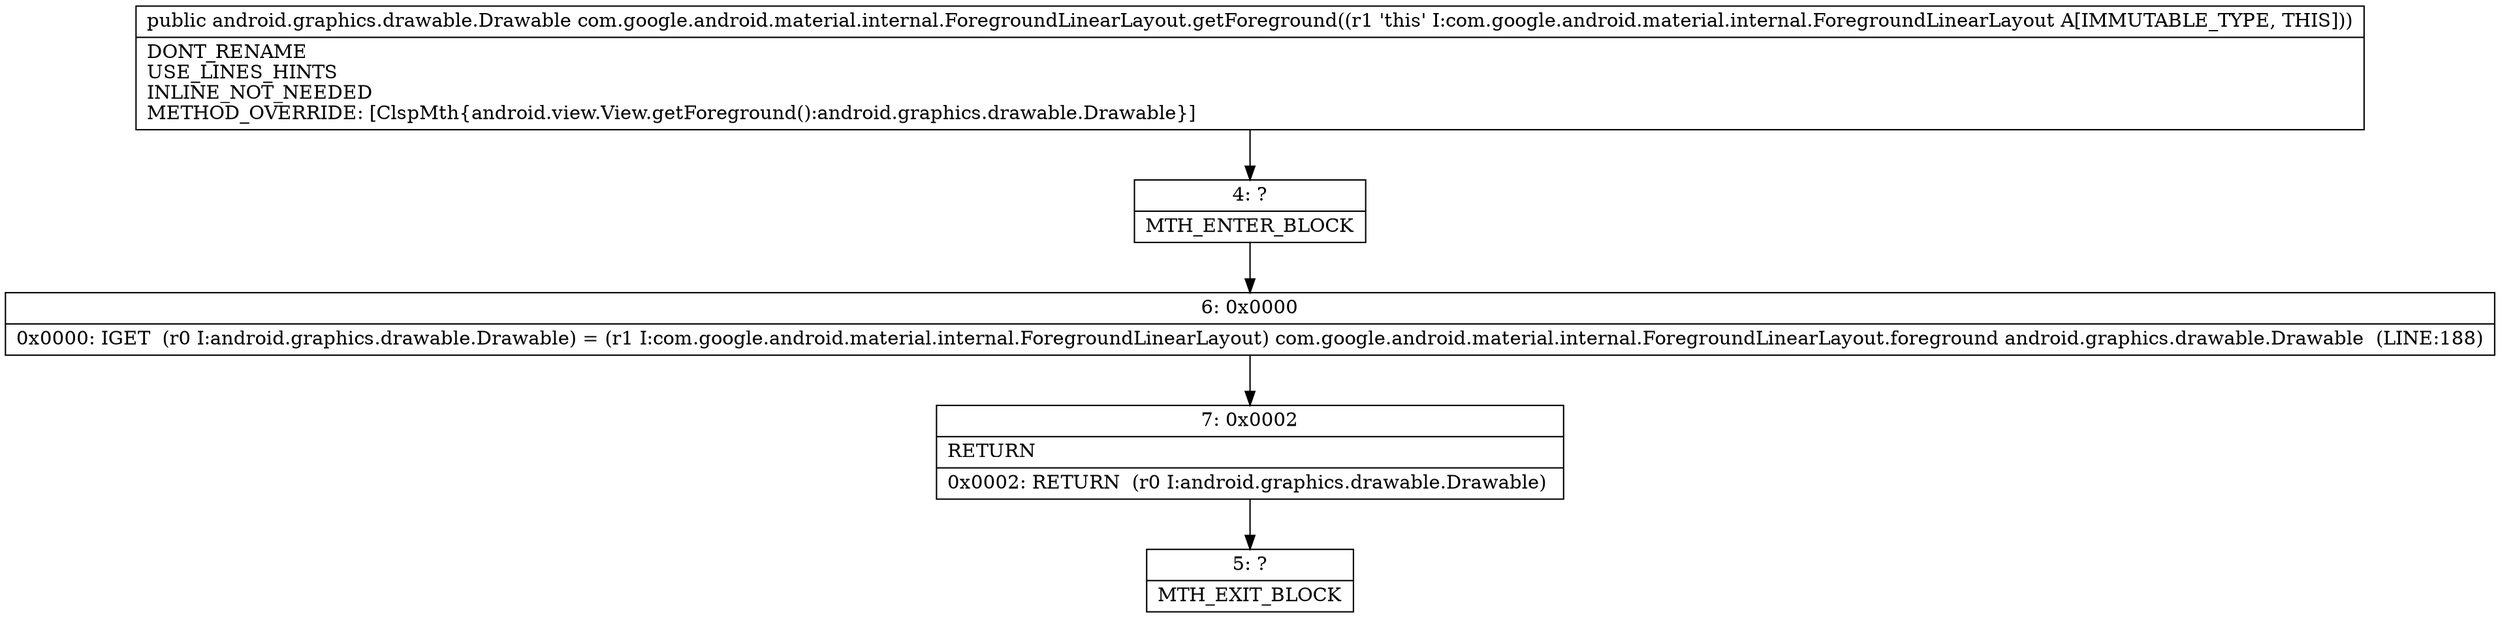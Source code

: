digraph "CFG forcom.google.android.material.internal.ForegroundLinearLayout.getForeground()Landroid\/graphics\/drawable\/Drawable;" {
Node_4 [shape=record,label="{4\:\ ?|MTH_ENTER_BLOCK\l}"];
Node_6 [shape=record,label="{6\:\ 0x0000|0x0000: IGET  (r0 I:android.graphics.drawable.Drawable) = (r1 I:com.google.android.material.internal.ForegroundLinearLayout) com.google.android.material.internal.ForegroundLinearLayout.foreground android.graphics.drawable.Drawable  (LINE:188)\l}"];
Node_7 [shape=record,label="{7\:\ 0x0002|RETURN\l|0x0002: RETURN  (r0 I:android.graphics.drawable.Drawable) \l}"];
Node_5 [shape=record,label="{5\:\ ?|MTH_EXIT_BLOCK\l}"];
MethodNode[shape=record,label="{public android.graphics.drawable.Drawable com.google.android.material.internal.ForegroundLinearLayout.getForeground((r1 'this' I:com.google.android.material.internal.ForegroundLinearLayout A[IMMUTABLE_TYPE, THIS]))  | DONT_RENAME\lUSE_LINES_HINTS\lINLINE_NOT_NEEDED\lMETHOD_OVERRIDE: [ClspMth\{android.view.View.getForeground():android.graphics.drawable.Drawable\}]\l}"];
MethodNode -> Node_4;Node_4 -> Node_6;
Node_6 -> Node_7;
Node_7 -> Node_5;
}

